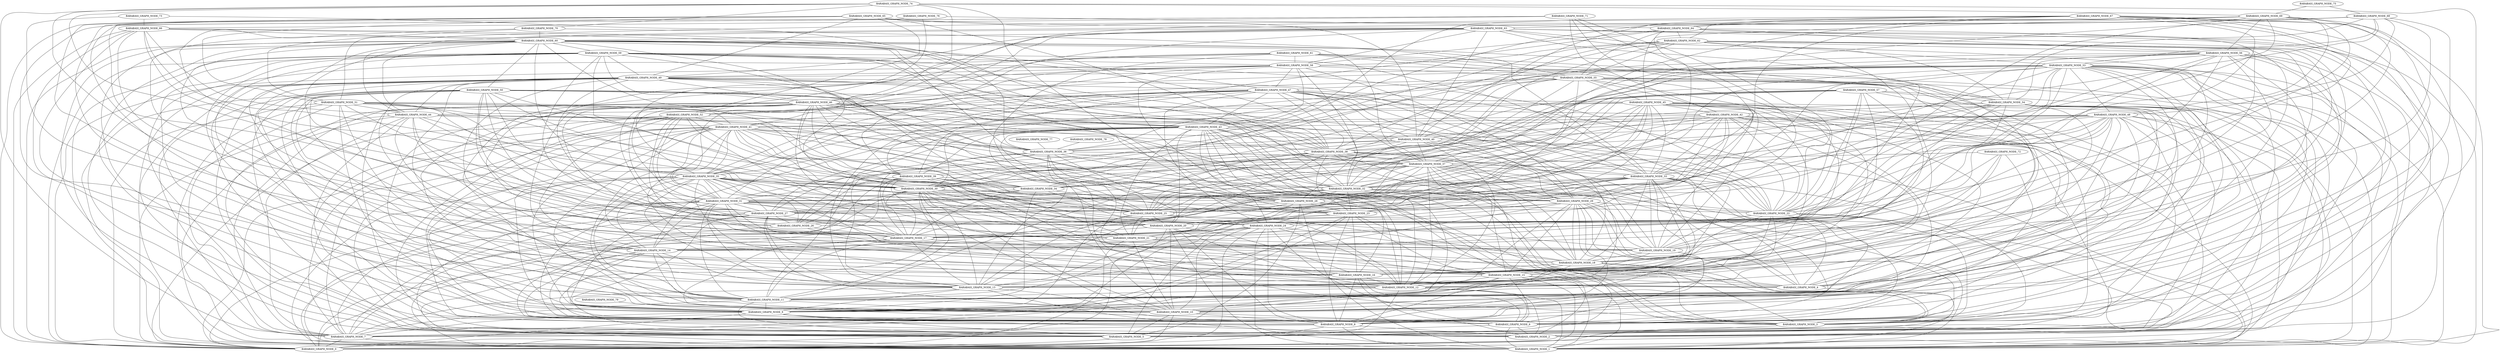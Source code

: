 graph BARABASI_GRAPH{
BARABASI_GRAPH_NODE_3 -- BARABASI_GRAPH_NODE_2;
BARABASI_GRAPH_NODE_4 -- BARABASI_GRAPH_NODE_2;
BARABASI_GRAPH_NODE_5 -- BARABASI_GRAPH_NODE_0;
BARABASI_GRAPH_NODE_6 -- BARABASI_GRAPH_NODE_5;
BARABASI_GRAPH_NODE_6 -- BARABASI_GRAPH_NODE_2;
BARABASI_GRAPH_NODE_6 -- BARABASI_GRAPH_NODE_1;
BARABASI_GRAPH_NODE_7 -- BARABASI_GRAPH_NODE_0;
BARABASI_GRAPH_NODE_7 -- BARABASI_GRAPH_NODE_1;
BARABASI_GRAPH_NODE_8 -- BARABASI_GRAPH_NODE_1;
BARABASI_GRAPH_NODE_8 -- BARABASI_GRAPH_NODE_7;
BARABASI_GRAPH_NODE_8 -- BARABASI_GRAPH_NODE_2;
BARABASI_GRAPH_NODE_8 -- BARABASI_GRAPH_NODE_0;
BARABASI_GRAPH_NODE_9 -- BARABASI_GRAPH_NODE_3;
BARABASI_GRAPH_NODE_9 -- BARABASI_GRAPH_NODE_0;
BARABASI_GRAPH_NODE_9 -- BARABASI_GRAPH_NODE_5;
BARABASI_GRAPH_NODE_9 -- BARABASI_GRAPH_NODE_2;
BARABASI_GRAPH_NODE_9 -- BARABASI_GRAPH_NODE_7;
BARABASI_GRAPH_NODE_10 -- BARABASI_GRAPH_NODE_6;
BARABASI_GRAPH_NODE_10 -- BARABASI_GRAPH_NODE_0;
BARABASI_GRAPH_NODE_10 -- BARABASI_GRAPH_NODE_8;
BARABASI_GRAPH_NODE_10 -- BARABASI_GRAPH_NODE_5;
BARABASI_GRAPH_NODE_11 -- BARABASI_GRAPH_NODE_9;
BARABASI_GRAPH_NODE_11 -- BARABASI_GRAPH_NODE_5;
BARABASI_GRAPH_NODE_11 -- BARABASI_GRAPH_NODE_7;
BARABASI_GRAPH_NODE_11 -- BARABASI_GRAPH_NODE_3;
BARABASI_GRAPH_NODE_11 -- BARABASI_GRAPH_NODE_10;
BARABASI_GRAPH_NODE_12 -- BARABASI_GRAPH_NODE_2;
BARABASI_GRAPH_NODE_12 -- BARABASI_GRAPH_NODE_1;
BARABASI_GRAPH_NODE_12 -- BARABASI_GRAPH_NODE_5;
BARABASI_GRAPH_NODE_12 -- BARABASI_GRAPH_NODE_11;
BARABASI_GRAPH_NODE_12 -- BARABASI_GRAPH_NODE_6;
BARABASI_GRAPH_NODE_13 -- BARABASI_GRAPH_NODE_2;
BARABASI_GRAPH_NODE_13 -- BARABASI_GRAPH_NODE_7;
BARABASI_GRAPH_NODE_13 -- BARABASI_GRAPH_NODE_8;
BARABASI_GRAPH_NODE_13 -- BARABASI_GRAPH_NODE_9;
BARABASI_GRAPH_NODE_13 -- BARABASI_GRAPH_NODE_11;
BARABASI_GRAPH_NODE_14 -- BARABASI_GRAPH_NODE_8;
BARABASI_GRAPH_NODE_14 -- BARABASI_GRAPH_NODE_1;
BARABASI_GRAPH_NODE_14 -- BARABASI_GRAPH_NODE_10;
BARABASI_GRAPH_NODE_14 -- BARABASI_GRAPH_NODE_13;
BARABASI_GRAPH_NODE_14 -- BARABASI_GRAPH_NODE_11;
BARABASI_GRAPH_NODE_14 -- BARABASI_GRAPH_NODE_0;
BARABASI_GRAPH_NODE_14 -- BARABASI_GRAPH_NODE_6;
BARABASI_GRAPH_NODE_15 -- BARABASI_GRAPH_NODE_1;
BARABASI_GRAPH_NODE_15 -- BARABASI_GRAPH_NODE_13;
BARABASI_GRAPH_NODE_15 -- BARABASI_GRAPH_NODE_8;
BARABASI_GRAPH_NODE_15 -- BARABASI_GRAPH_NODE_4;
BARABASI_GRAPH_NODE_15 -- BARABASI_GRAPH_NODE_9;
BARABASI_GRAPH_NODE_15 -- BARABASI_GRAPH_NODE_6;
BARABASI_GRAPH_NODE_15 -- BARABASI_GRAPH_NODE_0;
BARABASI_GRAPH_NODE_15 -- BARABASI_GRAPH_NODE_10;
BARABASI_GRAPH_NODE_16 -- BARABASI_GRAPH_NODE_12;
BARABASI_GRAPH_NODE_16 -- BARABASI_GRAPH_NODE_2;
BARABASI_GRAPH_NODE_16 -- BARABASI_GRAPH_NODE_6;
BARABASI_GRAPH_NODE_16 -- BARABASI_GRAPH_NODE_8;
BARABASI_GRAPH_NODE_17 -- BARABASI_GRAPH_NODE_3;
BARABASI_GRAPH_NODE_17 -- BARABASI_GRAPH_NODE_0;
BARABASI_GRAPH_NODE_17 -- BARABASI_GRAPH_NODE_14;
BARABASI_GRAPH_NODE_17 -- BARABASI_GRAPH_NODE_15;
BARABASI_GRAPH_NODE_17 -- BARABASI_GRAPH_NODE_11;
BARABASI_GRAPH_NODE_17 -- BARABASI_GRAPH_NODE_13;
BARABASI_GRAPH_NODE_18 -- BARABASI_GRAPH_NODE_3;
BARABASI_GRAPH_NODE_18 -- BARABASI_GRAPH_NODE_9;
BARABASI_GRAPH_NODE_18 -- BARABASI_GRAPH_NODE_15;
BARABASI_GRAPH_NODE_18 -- BARABASI_GRAPH_NODE_16;
BARABASI_GRAPH_NODE_18 -- BARABASI_GRAPH_NODE_1;
BARABASI_GRAPH_NODE_19 -- BARABASI_GRAPH_NODE_16;
BARABASI_GRAPH_NODE_19 -- BARABASI_GRAPH_NODE_18;
BARABASI_GRAPH_NODE_19 -- BARABASI_GRAPH_NODE_8;
BARABASI_GRAPH_NODE_20 -- BARABASI_GRAPH_NODE_10;
BARABASI_GRAPH_NODE_20 -- BARABASI_GRAPH_NODE_16;
BARABASI_GRAPH_NODE_20 -- BARABASI_GRAPH_NODE_8;
BARABASI_GRAPH_NODE_20 -- BARABASI_GRAPH_NODE_17;
BARABASI_GRAPH_NODE_20 -- BARABASI_GRAPH_NODE_1;
BARABASI_GRAPH_NODE_20 -- BARABASI_GRAPH_NODE_0;
BARABASI_GRAPH_NODE_20 -- BARABASI_GRAPH_NODE_12;
BARABASI_GRAPH_NODE_21 -- BARABASI_GRAPH_NODE_0;
BARABASI_GRAPH_NODE_21 -- BARABASI_GRAPH_NODE_15;
BARABASI_GRAPH_NODE_21 -- BARABASI_GRAPH_NODE_4;
BARABASI_GRAPH_NODE_21 -- BARABASI_GRAPH_NODE_10;
BARABASI_GRAPH_NODE_21 -- BARABASI_GRAPH_NODE_14;
BARABASI_GRAPH_NODE_21 -- BARABASI_GRAPH_NODE_19;
BARABASI_GRAPH_NODE_22 -- BARABASI_GRAPH_NODE_4;
BARABASI_GRAPH_NODE_22 -- BARABASI_GRAPH_NODE_18;
BARABASI_GRAPH_NODE_22 -- BARABASI_GRAPH_NODE_0;
BARABASI_GRAPH_NODE_22 -- BARABASI_GRAPH_NODE_11;
BARABASI_GRAPH_NODE_22 -- BARABASI_GRAPH_NODE_19;
BARABASI_GRAPH_NODE_22 -- BARABASI_GRAPH_NODE_13;
BARABASI_GRAPH_NODE_22 -- BARABASI_GRAPH_NODE_3;
BARABASI_GRAPH_NODE_23 -- BARABASI_GRAPH_NODE_7;
BARABASI_GRAPH_NODE_23 -- BARABASI_GRAPH_NODE_9;
BARABASI_GRAPH_NODE_23 -- BARABASI_GRAPH_NODE_16;
BARABASI_GRAPH_NODE_23 -- BARABASI_GRAPH_NODE_11;
BARABASI_GRAPH_NODE_23 -- BARABASI_GRAPH_NODE_3;
BARABASI_GRAPH_NODE_23 -- BARABASI_GRAPH_NODE_8;
BARABASI_GRAPH_NODE_23 -- BARABASI_GRAPH_NODE_17;
BARABASI_GRAPH_NODE_23 -- BARABASI_GRAPH_NODE_15;
BARABASI_GRAPH_NODE_24 -- BARABASI_GRAPH_NODE_12;
BARABASI_GRAPH_NODE_24 -- BARABASI_GRAPH_NODE_10;
BARABASI_GRAPH_NODE_24 -- BARABASI_GRAPH_NODE_8;
BARABASI_GRAPH_NODE_24 -- BARABASI_GRAPH_NODE_9;
BARABASI_GRAPH_NODE_24 -- BARABASI_GRAPH_NODE_17;
BARABASI_GRAPH_NODE_24 -- BARABASI_GRAPH_NODE_5;
BARABASI_GRAPH_NODE_24 -- BARABASI_GRAPH_NODE_21;
BARABASI_GRAPH_NODE_24 -- BARABASI_GRAPH_NODE_0;
BARABASI_GRAPH_NODE_24 -- BARABASI_GRAPH_NODE_6;
BARABASI_GRAPH_NODE_24 -- BARABASI_GRAPH_NODE_1;
BARABASI_GRAPH_NODE_24 -- BARABASI_GRAPH_NODE_18;
BARABASI_GRAPH_NODE_25 -- BARABASI_GRAPH_NODE_13;
BARABASI_GRAPH_NODE_25 -- BARABASI_GRAPH_NODE_20;
BARABASI_GRAPH_NODE_25 -- BARABASI_GRAPH_NODE_21;
BARABASI_GRAPH_NODE_25 -- BARABASI_GRAPH_NODE_9;
BARABASI_GRAPH_NODE_25 -- BARABASI_GRAPH_NODE_24;
BARABASI_GRAPH_NODE_25 -- BARABASI_GRAPH_NODE_12;
BARABASI_GRAPH_NODE_26 -- BARABASI_GRAPH_NODE_4;
BARABASI_GRAPH_NODE_26 -- BARABASI_GRAPH_NODE_17;
BARABASI_GRAPH_NODE_26 -- BARABASI_GRAPH_NODE_7;
BARABASI_GRAPH_NODE_27 -- BARABASI_GRAPH_NODE_19;
BARABASI_GRAPH_NODE_27 -- BARABASI_GRAPH_NODE_7;
BARABASI_GRAPH_NODE_27 -- BARABASI_GRAPH_NODE_10;
BARABASI_GRAPH_NODE_27 -- BARABASI_GRAPH_NODE_13;
BARABASI_GRAPH_NODE_27 -- BARABASI_GRAPH_NODE_6;
BARABASI_GRAPH_NODE_27 -- BARABASI_GRAPH_NODE_1;
BARABASI_GRAPH_NODE_27 -- BARABASI_GRAPH_NODE_26;
BARABASI_GRAPH_NODE_27 -- BARABASI_GRAPH_NODE_9;
BARABASI_GRAPH_NODE_27 -- BARABASI_GRAPH_NODE_17;
BARABASI_GRAPH_NODE_28 -- BARABASI_GRAPH_NODE_20;
BARABASI_GRAPH_NODE_28 -- BARABASI_GRAPH_NODE_12;
BARABASI_GRAPH_NODE_28 -- BARABASI_GRAPH_NODE_1;
BARABASI_GRAPH_NODE_28 -- BARABASI_GRAPH_NODE_21;
BARABASI_GRAPH_NODE_28 -- BARABASI_GRAPH_NODE_5;
BARABASI_GRAPH_NODE_28 -- BARABASI_GRAPH_NODE_23;
BARABASI_GRAPH_NODE_28 -- BARABASI_GRAPH_NODE_25;
BARABASI_GRAPH_NODE_28 -- BARABASI_GRAPH_NODE_27;
BARABASI_GRAPH_NODE_28 -- BARABASI_GRAPH_NODE_22;
BARABASI_GRAPH_NODE_28 -- BARABASI_GRAPH_NODE_3;
BARABASI_GRAPH_NODE_29 -- BARABASI_GRAPH_NODE_9;
BARABASI_GRAPH_NODE_29 -- BARABASI_GRAPH_NODE_23;
BARABASI_GRAPH_NODE_29 -- BARABASI_GRAPH_NODE_18;
BARABASI_GRAPH_NODE_29 -- BARABASI_GRAPH_NODE_15;
BARABASI_GRAPH_NODE_29 -- BARABASI_GRAPH_NODE_6;
BARABASI_GRAPH_NODE_29 -- BARABASI_GRAPH_NODE_22;
BARABASI_GRAPH_NODE_29 -- BARABASI_GRAPH_NODE_3;
BARABASI_GRAPH_NODE_29 -- BARABASI_GRAPH_NODE_17;
BARABASI_GRAPH_NODE_29 -- BARABASI_GRAPH_NODE_13;
BARABASI_GRAPH_NODE_29 -- BARABASI_GRAPH_NODE_1;
BARABASI_GRAPH_NODE_29 -- BARABASI_GRAPH_NODE_8;
BARABASI_GRAPH_NODE_29 -- BARABASI_GRAPH_NODE_19;
BARABASI_GRAPH_NODE_29 -- BARABASI_GRAPH_NODE_4;
BARABASI_GRAPH_NODE_30 -- BARABASI_GRAPH_NODE_26;
BARABASI_GRAPH_NODE_30 -- BARABASI_GRAPH_NODE_0;
BARABASI_GRAPH_NODE_30 -- BARABASI_GRAPH_NODE_25;
BARABASI_GRAPH_NODE_30 -- BARABASI_GRAPH_NODE_5;
BARABASI_GRAPH_NODE_30 -- BARABASI_GRAPH_NODE_15;
BARABASI_GRAPH_NODE_30 -- BARABASI_GRAPH_NODE_21;
BARABASI_GRAPH_NODE_30 -- BARABASI_GRAPH_NODE_28;
BARABASI_GRAPH_NODE_30 -- BARABASI_GRAPH_NODE_11;
BARABASI_GRAPH_NODE_30 -- BARABASI_GRAPH_NODE_13;
BARABASI_GRAPH_NODE_30 -- BARABASI_GRAPH_NODE_20;
BARABASI_GRAPH_NODE_30 -- BARABASI_GRAPH_NODE_19;
BARABASI_GRAPH_NODE_30 -- BARABASI_GRAPH_NODE_10;
BARABASI_GRAPH_NODE_30 -- BARABASI_GRAPH_NODE_17;
BARABASI_GRAPH_NODE_31 -- BARABASI_GRAPH_NODE_13;
BARABASI_GRAPH_NODE_31 -- BARABASI_GRAPH_NODE_24;
BARABASI_GRAPH_NODE_31 -- BARABASI_GRAPH_NODE_6;
BARABASI_GRAPH_NODE_31 -- BARABASI_GRAPH_NODE_20;
BARABASI_GRAPH_NODE_31 -- BARABASI_GRAPH_NODE_4;
BARABASI_GRAPH_NODE_31 -- BARABASI_GRAPH_NODE_19;
BARABASI_GRAPH_NODE_31 -- BARABASI_GRAPH_NODE_11;
BARABASI_GRAPH_NODE_31 -- BARABASI_GRAPH_NODE_9;
BARABASI_GRAPH_NODE_31 -- BARABASI_GRAPH_NODE_27;
BARABASI_GRAPH_NODE_31 -- BARABASI_GRAPH_NODE_5;
BARABASI_GRAPH_NODE_31 -- BARABASI_GRAPH_NODE_17;
BARABASI_GRAPH_NODE_31 -- BARABASI_GRAPH_NODE_14;
BARABASI_GRAPH_NODE_31 -- BARABASI_GRAPH_NODE_25;
BARABASI_GRAPH_NODE_31 -- BARABASI_GRAPH_NODE_7;
BARABASI_GRAPH_NODE_31 -- BARABASI_GRAPH_NODE_0;
BARABASI_GRAPH_NODE_31 -- BARABASI_GRAPH_NODE_23;
BARABASI_GRAPH_NODE_31 -- BARABASI_GRAPH_NODE_18;
BARABASI_GRAPH_NODE_32 -- BARABASI_GRAPH_NODE_3;
BARABASI_GRAPH_NODE_32 -- BARABASI_GRAPH_NODE_23;
BARABASI_GRAPH_NODE_32 -- BARABASI_GRAPH_NODE_18;
BARABASI_GRAPH_NODE_32 -- BARABASI_GRAPH_NODE_14;
BARABASI_GRAPH_NODE_32 -- BARABASI_GRAPH_NODE_28;
BARABASI_GRAPH_NODE_32 -- BARABASI_GRAPH_NODE_25;
BARABASI_GRAPH_NODE_32 -- BARABASI_GRAPH_NODE_7;
BARABASI_GRAPH_NODE_32 -- BARABASI_GRAPH_NODE_19;
BARABASI_GRAPH_NODE_32 -- BARABASI_GRAPH_NODE_27;
BARABASI_GRAPH_NODE_32 -- BARABASI_GRAPH_NODE_17;
BARABASI_GRAPH_NODE_33 -- BARABASI_GRAPH_NODE_31;
BARABASI_GRAPH_NODE_33 -- BARABASI_GRAPH_NODE_4;
BARABASI_GRAPH_NODE_33 -- BARABASI_GRAPH_NODE_10;
BARABASI_GRAPH_NODE_33 -- BARABASI_GRAPH_NODE_19;
BARABASI_GRAPH_NODE_33 -- BARABASI_GRAPH_NODE_9;
BARABASI_GRAPH_NODE_33 -- BARABASI_GRAPH_NODE_28;
BARABASI_GRAPH_NODE_33 -- BARABASI_GRAPH_NODE_25;
BARABASI_GRAPH_NODE_33 -- BARABASI_GRAPH_NODE_18;
BARABASI_GRAPH_NODE_33 -- BARABASI_GRAPH_NODE_23;
BARABASI_GRAPH_NODE_33 -- BARABASI_GRAPH_NODE_12;
BARABASI_GRAPH_NODE_33 -- BARABASI_GRAPH_NODE_32;
BARABASI_GRAPH_NODE_33 -- BARABASI_GRAPH_NODE_21;
BARABASI_GRAPH_NODE_33 -- BARABASI_GRAPH_NODE_3;
BARABASI_GRAPH_NODE_33 -- BARABASI_GRAPH_NODE_6;
BARABASI_GRAPH_NODE_33 -- BARABASI_GRAPH_NODE_15;
BARABASI_GRAPH_NODE_34 -- BARABASI_GRAPH_NODE_27;
BARABASI_GRAPH_NODE_34 -- BARABASI_GRAPH_NODE_18;
BARABASI_GRAPH_NODE_34 -- BARABASI_GRAPH_NODE_31;
BARABASI_GRAPH_NODE_34 -- BARABASI_GRAPH_NODE_17;
BARABASI_GRAPH_NODE_34 -- BARABASI_GRAPH_NODE_24;
BARABASI_GRAPH_NODE_34 -- BARABASI_GRAPH_NODE_9;
BARABASI_GRAPH_NODE_35 -- BARABASI_GRAPH_NODE_31;
BARABASI_GRAPH_NODE_35 -- BARABASI_GRAPH_NODE_16;
BARABASI_GRAPH_NODE_35 -- BARABASI_GRAPH_NODE_12;
BARABASI_GRAPH_NODE_35 -- BARABASI_GRAPH_NODE_21;
BARABASI_GRAPH_NODE_35 -- BARABASI_GRAPH_NODE_14;
BARABASI_GRAPH_NODE_35 -- BARABASI_GRAPH_NODE_25;
BARABASI_GRAPH_NODE_35 -- BARABASI_GRAPH_NODE_30;
BARABASI_GRAPH_NODE_35 -- BARABASI_GRAPH_NODE_28;
BARABASI_GRAPH_NODE_35 -- BARABASI_GRAPH_NODE_13;
BARABASI_GRAPH_NODE_35 -- BARABASI_GRAPH_NODE_20;
BARABASI_GRAPH_NODE_35 -- BARABASI_GRAPH_NODE_26;
BARABASI_GRAPH_NODE_35 -- BARABASI_GRAPH_NODE_9;
BARABASI_GRAPH_NODE_35 -- BARABASI_GRAPH_NODE_11;
BARABASI_GRAPH_NODE_35 -- BARABASI_GRAPH_NODE_3;
BARABASI_GRAPH_NODE_35 -- BARABASI_GRAPH_NODE_27;
BARABASI_GRAPH_NODE_35 -- BARABASI_GRAPH_NODE_17;
BARABASI_GRAPH_NODE_35 -- BARABASI_GRAPH_NODE_10;
BARABASI_GRAPH_NODE_35 -- BARABASI_GRAPH_NODE_1;
BARABASI_GRAPH_NODE_35 -- BARABASI_GRAPH_NODE_34;
BARABASI_GRAPH_NODE_36 -- BARABASI_GRAPH_NODE_20;
BARABASI_GRAPH_NODE_36 -- BARABASI_GRAPH_NODE_3;
BARABASI_GRAPH_NODE_36 -- BARABASI_GRAPH_NODE_25;
BARABASI_GRAPH_NODE_36 -- BARABASI_GRAPH_NODE_4;
BARABASI_GRAPH_NODE_36 -- BARABASI_GRAPH_NODE_13;
BARABASI_GRAPH_NODE_36 -- BARABASI_GRAPH_NODE_27;
BARABASI_GRAPH_NODE_36 -- BARABASI_GRAPH_NODE_33;
BARABASI_GRAPH_NODE_36 -- BARABASI_GRAPH_NODE_17;
BARABASI_GRAPH_NODE_36 -- BARABASI_GRAPH_NODE_15;
BARABASI_GRAPH_NODE_36 -- BARABASI_GRAPH_NODE_22;
BARABASI_GRAPH_NODE_37 -- BARABASI_GRAPH_NODE_3;
BARABASI_GRAPH_NODE_37 -- BARABASI_GRAPH_NODE_26;
BARABASI_GRAPH_NODE_37 -- BARABASI_GRAPH_NODE_22;
BARABASI_GRAPH_NODE_37 -- BARABASI_GRAPH_NODE_12;
BARABASI_GRAPH_NODE_37 -- BARABASI_GRAPH_NODE_31;
BARABASI_GRAPH_NODE_37 -- BARABASI_GRAPH_NODE_34;
BARABASI_GRAPH_NODE_37 -- BARABASI_GRAPH_NODE_33;
BARABASI_GRAPH_NODE_37 -- BARABASI_GRAPH_NODE_25;
BARABASI_GRAPH_NODE_37 -- BARABASI_GRAPH_NODE_27;
BARABASI_GRAPH_NODE_37 -- BARABASI_GRAPH_NODE_32;
BARABASI_GRAPH_NODE_37 -- BARABASI_GRAPH_NODE_13;
BARABASI_GRAPH_NODE_37 -- BARABASI_GRAPH_NODE_29;
BARABASI_GRAPH_NODE_37 -- BARABASI_GRAPH_NODE_15;
BARABASI_GRAPH_NODE_37 -- BARABASI_GRAPH_NODE_1;
BARABASI_GRAPH_NODE_37 -- BARABASI_GRAPH_NODE_6;
BARABASI_GRAPH_NODE_37 -- BARABASI_GRAPH_NODE_5;
BARABASI_GRAPH_NODE_37 -- BARABASI_GRAPH_NODE_18;
BARABASI_GRAPH_NODE_38 -- BARABASI_GRAPH_NODE_11;
BARABASI_GRAPH_NODE_38 -- BARABASI_GRAPH_NODE_22;
BARABASI_GRAPH_NODE_38 -- BARABASI_GRAPH_NODE_29;
BARABASI_GRAPH_NODE_38 -- BARABASI_GRAPH_NODE_13;
BARABASI_GRAPH_NODE_38 -- BARABASI_GRAPH_NODE_25;
BARABASI_GRAPH_NODE_38 -- BARABASI_GRAPH_NODE_4;
BARABASI_GRAPH_NODE_38 -- BARABASI_GRAPH_NODE_30;
BARABASI_GRAPH_NODE_38 -- BARABASI_GRAPH_NODE_37;
BARABASI_GRAPH_NODE_38 -- BARABASI_GRAPH_NODE_34;
BARABASI_GRAPH_NODE_38 -- BARABASI_GRAPH_NODE_18;
BARABASI_GRAPH_NODE_38 -- BARABASI_GRAPH_NODE_12;
BARABASI_GRAPH_NODE_38 -- BARABASI_GRAPH_NODE_3;
BARABASI_GRAPH_NODE_39 -- BARABASI_GRAPH_NODE_4;
BARABASI_GRAPH_NODE_39 -- BARABASI_GRAPH_NODE_34;
BARABASI_GRAPH_NODE_39 -- BARABASI_GRAPH_NODE_17;
BARABASI_GRAPH_NODE_39 -- BARABASI_GRAPH_NODE_31;
BARABASI_GRAPH_NODE_39 -- BARABASI_GRAPH_NODE_21;
BARABASI_GRAPH_NODE_39 -- BARABASI_GRAPH_NODE_1;
BARABASI_GRAPH_NODE_39 -- BARABASI_GRAPH_NODE_16;
BARABASI_GRAPH_NODE_39 -- BARABASI_GRAPH_NODE_10;
BARABASI_GRAPH_NODE_39 -- BARABASI_GRAPH_NODE_26;
BARABASI_GRAPH_NODE_39 -- BARABASI_GRAPH_NODE_29;
BARABASI_GRAPH_NODE_39 -- BARABASI_GRAPH_NODE_32;
BARABASI_GRAPH_NODE_39 -- BARABASI_GRAPH_NODE_8;
BARABASI_GRAPH_NODE_40 -- BARABASI_GRAPH_NODE_1;
BARABASI_GRAPH_NODE_40 -- BARABASI_GRAPH_NODE_26;
BARABASI_GRAPH_NODE_40 -- BARABASI_GRAPH_NODE_29;
BARABASI_GRAPH_NODE_40 -- BARABASI_GRAPH_NODE_32;
BARABASI_GRAPH_NODE_40 -- BARABASI_GRAPH_NODE_38;
BARABASI_GRAPH_NODE_40 -- BARABASI_GRAPH_NODE_19;
BARABASI_GRAPH_NODE_40 -- BARABASI_GRAPH_NODE_30;
BARABASI_GRAPH_NODE_40 -- BARABASI_GRAPH_NODE_10;
BARABASI_GRAPH_NODE_40 -- BARABASI_GRAPH_NODE_36;
BARABASI_GRAPH_NODE_40 -- BARABASI_GRAPH_NODE_37;
BARABASI_GRAPH_NODE_40 -- BARABASI_GRAPH_NODE_12;
BARABASI_GRAPH_NODE_41 -- BARABASI_GRAPH_NODE_35;
BARABASI_GRAPH_NODE_41 -- BARABASI_GRAPH_NODE_39;
BARABASI_GRAPH_NODE_41 -- BARABASI_GRAPH_NODE_16;
BARABASI_GRAPH_NODE_41 -- BARABASI_GRAPH_NODE_0;
BARABASI_GRAPH_NODE_41 -- BARABASI_GRAPH_NODE_10;
BARABASI_GRAPH_NODE_41 -- BARABASI_GRAPH_NODE_15;
BARABASI_GRAPH_NODE_41 -- BARABASI_GRAPH_NODE_31;
BARABASI_GRAPH_NODE_41 -- BARABASI_GRAPH_NODE_2;
BARABASI_GRAPH_NODE_41 -- BARABASI_GRAPH_NODE_40;
BARABASI_GRAPH_NODE_41 -- BARABASI_GRAPH_NODE_5;
BARABASI_GRAPH_NODE_41 -- BARABASI_GRAPH_NODE_6;
BARABASI_GRAPH_NODE_41 -- BARABASI_GRAPH_NODE_25;
BARABASI_GRAPH_NODE_41 -- BARABASI_GRAPH_NODE_29;
BARABASI_GRAPH_NODE_41 -- BARABASI_GRAPH_NODE_7;
BARABASI_GRAPH_NODE_41 -- BARABASI_GRAPH_NODE_20;
BARABASI_GRAPH_NODE_41 -- BARABASI_GRAPH_NODE_28;
BARABASI_GRAPH_NODE_41 -- BARABASI_GRAPH_NODE_9;
BARABASI_GRAPH_NODE_41 -- BARABASI_GRAPH_NODE_32;
BARABASI_GRAPH_NODE_41 -- BARABASI_GRAPH_NODE_36;
BARABASI_GRAPH_NODE_41 -- BARABASI_GRAPH_NODE_24;
BARABASI_GRAPH_NODE_42 -- BARABASI_GRAPH_NODE_41;
BARABASI_GRAPH_NODE_42 -- BARABASI_GRAPH_NODE_37;
BARABASI_GRAPH_NODE_42 -- BARABASI_GRAPH_NODE_12;
BARABASI_GRAPH_NODE_42 -- BARABASI_GRAPH_NODE_28;
BARABASI_GRAPH_NODE_42 -- BARABASI_GRAPH_NODE_34;
BARABASI_GRAPH_NODE_42 -- BARABASI_GRAPH_NODE_1;
BARABASI_GRAPH_NODE_42 -- BARABASI_GRAPH_NODE_33;
BARABASI_GRAPH_NODE_42 -- BARABASI_GRAPH_NODE_29;
BARABASI_GRAPH_NODE_42 -- BARABASI_GRAPH_NODE_5;
BARABASI_GRAPH_NODE_42 -- BARABASI_GRAPH_NODE_3;
BARABASI_GRAPH_NODE_42 -- BARABASI_GRAPH_NODE_22;
BARABASI_GRAPH_NODE_42 -- BARABASI_GRAPH_NODE_23;
BARABASI_GRAPH_NODE_42 -- BARABASI_GRAPH_NODE_10;
BARABASI_GRAPH_NODE_42 -- BARABASI_GRAPH_NODE_38;
BARABASI_GRAPH_NODE_42 -- BARABASI_GRAPH_NODE_17;
BARABASI_GRAPH_NODE_43 -- BARABASI_GRAPH_NODE_32;
BARABASI_GRAPH_NODE_43 -- BARABASI_GRAPH_NODE_16;
BARABASI_GRAPH_NODE_43 -- BARABASI_GRAPH_NODE_38;
BARABASI_GRAPH_NODE_43 -- BARABASI_GRAPH_NODE_37;
BARABASI_GRAPH_NODE_43 -- BARABASI_GRAPH_NODE_14;
BARABASI_GRAPH_NODE_43 -- BARABASI_GRAPH_NODE_11;
BARABASI_GRAPH_NODE_43 -- BARABASI_GRAPH_NODE_10;
BARABASI_GRAPH_NODE_43 -- BARABASI_GRAPH_NODE_40;
BARABASI_GRAPH_NODE_43 -- BARABASI_GRAPH_NODE_21;
BARABASI_GRAPH_NODE_43 -- BARABASI_GRAPH_NODE_27;
BARABASI_GRAPH_NODE_43 -- BARABASI_GRAPH_NODE_20;
BARABASI_GRAPH_NODE_43 -- BARABASI_GRAPH_NODE_1;
BARABASI_GRAPH_NODE_43 -- BARABASI_GRAPH_NODE_22;
BARABASI_GRAPH_NODE_43 -- BARABASI_GRAPH_NODE_35;
BARABASI_GRAPH_NODE_43 -- BARABASI_GRAPH_NODE_39;
BARABASI_GRAPH_NODE_43 -- BARABASI_GRAPH_NODE_2;
BARABASI_GRAPH_NODE_43 -- BARABASI_GRAPH_NODE_13;
BARABASI_GRAPH_NODE_43 -- BARABASI_GRAPH_NODE_12;
BARABASI_GRAPH_NODE_43 -- BARABASI_GRAPH_NODE_24;
BARABASI_GRAPH_NODE_43 -- BARABASI_GRAPH_NODE_3;
BARABASI_GRAPH_NODE_44 -- BARABASI_GRAPH_NODE_17;
BARABASI_GRAPH_NODE_44 -- BARABASI_GRAPH_NODE_41;
BARABASI_GRAPH_NODE_44 -- BARABASI_GRAPH_NODE_36;
BARABASI_GRAPH_NODE_44 -- BARABASI_GRAPH_NODE_7;
BARABASI_GRAPH_NODE_44 -- BARABASI_GRAPH_NODE_40;
BARABASI_GRAPH_NODE_44 -- BARABASI_GRAPH_NODE_1;
BARABASI_GRAPH_NODE_44 -- BARABASI_GRAPH_NODE_35;
BARABASI_GRAPH_NODE_44 -- BARABASI_GRAPH_NODE_27;
BARABASI_GRAPH_NODE_44 -- BARABASI_GRAPH_NODE_6;
BARABASI_GRAPH_NODE_44 -- BARABASI_GRAPH_NODE_37;
BARABASI_GRAPH_NODE_44 -- BARABASI_GRAPH_NODE_26;
BARABASI_GRAPH_NODE_44 -- BARABASI_GRAPH_NODE_0;
BARABASI_GRAPH_NODE_44 -- BARABASI_GRAPH_NODE_14;
BARABASI_GRAPH_NODE_45 -- BARABASI_GRAPH_NODE_10;
BARABASI_GRAPH_NODE_45 -- BARABASI_GRAPH_NODE_0;
BARABASI_GRAPH_NODE_45 -- BARABASI_GRAPH_NODE_44;
BARABASI_GRAPH_NODE_45 -- BARABASI_GRAPH_NODE_7;
BARABASI_GRAPH_NODE_45 -- BARABASI_GRAPH_NODE_1;
BARABASI_GRAPH_NODE_45 -- BARABASI_GRAPH_NODE_28;
BARABASI_GRAPH_NODE_45 -- BARABASI_GRAPH_NODE_4;
BARABASI_GRAPH_NODE_45 -- BARABASI_GRAPH_NODE_26;
BARABASI_GRAPH_NODE_45 -- BARABASI_GRAPH_NODE_13;
BARABASI_GRAPH_NODE_45 -- BARABASI_GRAPH_NODE_19;
BARABASI_GRAPH_NODE_45 -- BARABASI_GRAPH_NODE_42;
BARABASI_GRAPH_NODE_45 -- BARABASI_GRAPH_NODE_35;
BARABASI_GRAPH_NODE_45 -- BARABASI_GRAPH_NODE_24;
BARABASI_GRAPH_NODE_45 -- BARABASI_GRAPH_NODE_17;
BARABASI_GRAPH_NODE_45 -- BARABASI_GRAPH_NODE_15;
BARABASI_GRAPH_NODE_45 -- BARABASI_GRAPH_NODE_25;
BARABASI_GRAPH_NODE_45 -- BARABASI_GRAPH_NODE_32;
BARABASI_GRAPH_NODE_45 -- BARABASI_GRAPH_NODE_33;
BARABASI_GRAPH_NODE_45 -- BARABASI_GRAPH_NODE_6;
BARABASI_GRAPH_NODE_46 -- BARABASI_GRAPH_NODE_7;
BARABASI_GRAPH_NODE_46 -- BARABASI_GRAPH_NODE_36;
BARABASI_GRAPH_NODE_46 -- BARABASI_GRAPH_NODE_17;
BARABASI_GRAPH_NODE_46 -- BARABASI_GRAPH_NODE_21;
BARABASI_GRAPH_NODE_46 -- BARABASI_GRAPH_NODE_38;
BARABASI_GRAPH_NODE_46 -- BARABASI_GRAPH_NODE_11;
BARABASI_GRAPH_NODE_46 -- BARABASI_GRAPH_NODE_25;
BARABASI_GRAPH_NODE_46 -- BARABASI_GRAPH_NODE_18;
BARABASI_GRAPH_NODE_46 -- BARABASI_GRAPH_NODE_5;
BARABASI_GRAPH_NODE_46 -- BARABASI_GRAPH_NODE_34;
BARABASI_GRAPH_NODE_46 -- BARABASI_GRAPH_NODE_31;
BARABASI_GRAPH_NODE_46 -- BARABASI_GRAPH_NODE_6;
BARABASI_GRAPH_NODE_46 -- BARABASI_GRAPH_NODE_27;
BARABASI_GRAPH_NODE_46 -- BARABASI_GRAPH_NODE_10;
BARABASI_GRAPH_NODE_46 -- BARABASI_GRAPH_NODE_42;
BARABASI_GRAPH_NODE_46 -- BARABASI_GRAPH_NODE_37;
BARABASI_GRAPH_NODE_46 -- BARABASI_GRAPH_NODE_29;
BARABASI_GRAPH_NODE_46 -- BARABASI_GRAPH_NODE_24;
BARABASI_GRAPH_NODE_46 -- BARABASI_GRAPH_NODE_23;
BARABASI_GRAPH_NODE_46 -- BARABASI_GRAPH_NODE_39;
BARABASI_GRAPH_NODE_46 -- BARABASI_GRAPH_NODE_32;
BARABASI_GRAPH_NODE_47 -- BARABASI_GRAPH_NODE_31;
BARABASI_GRAPH_NODE_47 -- BARABASI_GRAPH_NODE_43;
BARABASI_GRAPH_NODE_47 -- BARABASI_GRAPH_NODE_24;
BARABASI_GRAPH_NODE_47 -- BARABASI_GRAPH_NODE_38;
BARABASI_GRAPH_NODE_47 -- BARABASI_GRAPH_NODE_18;
BARABASI_GRAPH_NODE_47 -- BARABASI_GRAPH_NODE_46;
BARABASI_GRAPH_NODE_47 -- BARABASI_GRAPH_NODE_35;
BARABASI_GRAPH_NODE_47 -- BARABASI_GRAPH_NODE_37;
BARABASI_GRAPH_NODE_47 -- BARABASI_GRAPH_NODE_32;
BARABASI_GRAPH_NODE_47 -- BARABASI_GRAPH_NODE_39;
BARABASI_GRAPH_NODE_47 -- BARABASI_GRAPH_NODE_40;
BARABASI_GRAPH_NODE_47 -- BARABASI_GRAPH_NODE_41;
BARABASI_GRAPH_NODE_47 -- BARABASI_GRAPH_NODE_29;
BARABASI_GRAPH_NODE_47 -- BARABASI_GRAPH_NODE_33;
BARABASI_GRAPH_NODE_47 -- BARABASI_GRAPH_NODE_13;
BARABASI_GRAPH_NODE_47 -- BARABASI_GRAPH_NODE_22;
BARABASI_GRAPH_NODE_47 -- BARABASI_GRAPH_NODE_15;
BARABASI_GRAPH_NODE_48 -- BARABASI_GRAPH_NODE_13;
BARABASI_GRAPH_NODE_48 -- BARABASI_GRAPH_NODE_22;
BARABASI_GRAPH_NODE_48 -- BARABASI_GRAPH_NODE_17;
BARABASI_GRAPH_NODE_48 -- BARABASI_GRAPH_NODE_5;
BARABASI_GRAPH_NODE_48 -- BARABASI_GRAPH_NODE_36;
BARABASI_GRAPH_NODE_48 -- BARABASI_GRAPH_NODE_40;
BARABASI_GRAPH_NODE_48 -- BARABASI_GRAPH_NODE_12;
BARABASI_GRAPH_NODE_48 -- BARABASI_GRAPH_NODE_33;
BARABASI_GRAPH_NODE_48 -- BARABASI_GRAPH_NODE_43;
BARABASI_GRAPH_NODE_48 -- BARABASI_GRAPH_NODE_7;
BARABASI_GRAPH_NODE_48 -- BARABASI_GRAPH_NODE_6;
BARABASI_GRAPH_NODE_48 -- BARABASI_GRAPH_NODE_4;
BARABASI_GRAPH_NODE_48 -- BARABASI_GRAPH_NODE_41;
BARABASI_GRAPH_NODE_48 -- BARABASI_GRAPH_NODE_27;
BARABASI_GRAPH_NODE_48 -- BARABASI_GRAPH_NODE_32;
BARABASI_GRAPH_NODE_48 -- BARABASI_GRAPH_NODE_24;
BARABASI_GRAPH_NODE_48 -- BARABASI_GRAPH_NODE_0;
BARABASI_GRAPH_NODE_48 -- BARABASI_GRAPH_NODE_39;
BARABASI_GRAPH_NODE_49 -- BARABASI_GRAPH_NODE_12;
BARABASI_GRAPH_NODE_49 -- BARABASI_GRAPH_NODE_14;
BARABASI_GRAPH_NODE_49 -- BARABASI_GRAPH_NODE_33;
BARABASI_GRAPH_NODE_49 -- BARABASI_GRAPH_NODE_23;
BARABASI_GRAPH_NODE_49 -- BARABASI_GRAPH_NODE_16;
BARABASI_GRAPH_NODE_49 -- BARABASI_GRAPH_NODE_2;
BARABASI_GRAPH_NODE_49 -- BARABASI_GRAPH_NODE_27;
BARABASI_GRAPH_NODE_49 -- BARABASI_GRAPH_NODE_46;
BARABASI_GRAPH_NODE_49 -- BARABASI_GRAPH_NODE_1;
BARABASI_GRAPH_NODE_49 -- BARABASI_GRAPH_NODE_47;
BARABASI_GRAPH_NODE_49 -- BARABASI_GRAPH_NODE_44;
BARABASI_GRAPH_NODE_49 -- BARABASI_GRAPH_NODE_9;
BARABASI_GRAPH_NODE_49 -- BARABASI_GRAPH_NODE_22;
BARABASI_GRAPH_NODE_49 -- BARABASI_GRAPH_NODE_6;
BARABASI_GRAPH_NODE_49 -- BARABASI_GRAPH_NODE_11;
BARABASI_GRAPH_NODE_49 -- BARABASI_GRAPH_NODE_30;
BARABASI_GRAPH_NODE_49 -- BARABASI_GRAPH_NODE_38;
BARABASI_GRAPH_NODE_49 -- BARABASI_GRAPH_NODE_5;
BARABASI_GRAPH_NODE_50 -- BARABASI_GRAPH_NODE_28;
BARABASI_GRAPH_NODE_50 -- BARABASI_GRAPH_NODE_6;
BARABASI_GRAPH_NODE_50 -- BARABASI_GRAPH_NODE_20;
BARABASI_GRAPH_NODE_50 -- BARABASI_GRAPH_NODE_1;
BARABASI_GRAPH_NODE_50 -- BARABASI_GRAPH_NODE_45;
BARABASI_GRAPH_NODE_50 -- BARABASI_GRAPH_NODE_30;
BARABASI_GRAPH_NODE_50 -- BARABASI_GRAPH_NODE_25;
BARABASI_GRAPH_NODE_50 -- BARABASI_GRAPH_NODE_31;
BARABASI_GRAPH_NODE_50 -- BARABASI_GRAPH_NODE_43;
BARABASI_GRAPH_NODE_50 -- BARABASI_GRAPH_NODE_12;
BARABASI_GRAPH_NODE_50 -- BARABASI_GRAPH_NODE_21;
BARABASI_GRAPH_NODE_50 -- BARABASI_GRAPH_NODE_9;
BARABASI_GRAPH_NODE_50 -- BARABASI_GRAPH_NODE_29;
BARABASI_GRAPH_NODE_50 -- BARABASI_GRAPH_NODE_26;
BARABASI_GRAPH_NODE_50 -- BARABASI_GRAPH_NODE_16;
BARABASI_GRAPH_NODE_50 -- BARABASI_GRAPH_NODE_15;
BARABASI_GRAPH_NODE_50 -- BARABASI_GRAPH_NODE_7;
BARABASI_GRAPH_NODE_51 -- BARABASI_GRAPH_NODE_3;
BARABASI_GRAPH_NODE_51 -- BARABASI_GRAPH_NODE_31;
BARABASI_GRAPH_NODE_51 -- BARABASI_GRAPH_NODE_34;
BARABASI_GRAPH_NODE_51 -- BARABASI_GRAPH_NODE_23;
BARABASI_GRAPH_NODE_51 -- BARABASI_GRAPH_NODE_24;
BARABASI_GRAPH_NODE_51 -- BARABASI_GRAPH_NODE_15;
BARABASI_GRAPH_NODE_51 -- BARABASI_GRAPH_NODE_41;
BARABASI_GRAPH_NODE_51 -- BARABASI_GRAPH_NODE_44;
BARABASI_GRAPH_NODE_51 -- BARABASI_GRAPH_NODE_1;
BARABASI_GRAPH_NODE_51 -- BARABASI_GRAPH_NODE_36;
BARABASI_GRAPH_NODE_51 -- BARABASI_GRAPH_NODE_43;
BARABASI_GRAPH_NODE_51 -- BARABASI_GRAPH_NODE_0;
BARABASI_GRAPH_NODE_51 -- BARABASI_GRAPH_NODE_30;
BARABASI_GRAPH_NODE_51 -- BARABASI_GRAPH_NODE_7;
BARABASI_GRAPH_NODE_52 -- BARABASI_GRAPH_NODE_12;
BARABASI_GRAPH_NODE_52 -- BARABASI_GRAPH_NODE_41;
BARABASI_GRAPH_NODE_52 -- BARABASI_GRAPH_NODE_5;
BARABASI_GRAPH_NODE_52 -- BARABASI_GRAPH_NODE_31;
BARABASI_GRAPH_NODE_52 -- BARABASI_GRAPH_NODE_38;
BARABASI_GRAPH_NODE_52 -- BARABASI_GRAPH_NODE_17;
BARABASI_GRAPH_NODE_52 -- BARABASI_GRAPH_NODE_0;
BARABASI_GRAPH_NODE_52 -- BARABASI_GRAPH_NODE_7;
BARABASI_GRAPH_NODE_52 -- BARABASI_GRAPH_NODE_27;
BARABASI_GRAPH_NODE_52 -- BARABASI_GRAPH_NODE_30;
BARABASI_GRAPH_NODE_52 -- BARABASI_GRAPH_NODE_2;
BARABASI_GRAPH_NODE_52 -- BARABASI_GRAPH_NODE_14;
BARABASI_GRAPH_NODE_53 -- BARABASI_GRAPH_NODE_12;
BARABASI_GRAPH_NODE_53 -- BARABASI_GRAPH_NODE_8;
BARABASI_GRAPH_NODE_53 -- BARABASI_GRAPH_NODE_11;
BARABASI_GRAPH_NODE_53 -- BARABASI_GRAPH_NODE_34;
BARABASI_GRAPH_NODE_53 -- BARABASI_GRAPH_NODE_1;
BARABASI_GRAPH_NODE_53 -- BARABASI_GRAPH_NODE_28;
BARABASI_GRAPH_NODE_53 -- BARABASI_GRAPH_NODE_39;
BARABASI_GRAPH_NODE_53 -- BARABASI_GRAPH_NODE_31;
BARABASI_GRAPH_NODE_53 -- BARABASI_GRAPH_NODE_25;
BARABASI_GRAPH_NODE_53 -- BARABASI_GRAPH_NODE_2;
BARABASI_GRAPH_NODE_53 -- BARABASI_GRAPH_NODE_23;
BARABASI_GRAPH_NODE_53 -- BARABASI_GRAPH_NODE_14;
BARABASI_GRAPH_NODE_53 -- BARABASI_GRAPH_NODE_20;
BARABASI_GRAPH_NODE_53 -- BARABASI_GRAPH_NODE_24;
BARABASI_GRAPH_NODE_53 -- BARABASI_GRAPH_NODE_36;
BARABASI_GRAPH_NODE_53 -- BARABASI_GRAPH_NODE_6;
BARABASI_GRAPH_NODE_53 -- BARABASI_GRAPH_NODE_49;
BARABASI_GRAPH_NODE_53 -- BARABASI_GRAPH_NODE_7;
BARABASI_GRAPH_NODE_53 -- BARABASI_GRAPH_NODE_48;
BARABASI_GRAPH_NODE_53 -- BARABASI_GRAPH_NODE_30;
BARABASI_GRAPH_NODE_53 -- BARABASI_GRAPH_NODE_5;
BARABASI_GRAPH_NODE_53 -- BARABASI_GRAPH_NODE_52;
BARABASI_GRAPH_NODE_53 -- BARABASI_GRAPH_NODE_3;
BARABASI_GRAPH_NODE_54 -- BARABASI_GRAPH_NODE_16;
BARABASI_GRAPH_NODE_54 -- BARABASI_GRAPH_NODE_11;
BARABASI_GRAPH_NODE_54 -- BARABASI_GRAPH_NODE_9;
BARABASI_GRAPH_NODE_54 -- BARABASI_GRAPH_NODE_42;
BARABASI_GRAPH_NODE_54 -- BARABASI_GRAPH_NODE_7;
BARABASI_GRAPH_NODE_54 -- BARABASI_GRAPH_NODE_3;
BARABASI_GRAPH_NODE_54 -- BARABASI_GRAPH_NODE_1;
BARABASI_GRAPH_NODE_54 -- BARABASI_GRAPH_NODE_33;
BARABASI_GRAPH_NODE_54 -- BARABASI_GRAPH_NODE_14;
BARABASI_GRAPH_NODE_54 -- BARABASI_GRAPH_NODE_19;
BARABASI_GRAPH_NODE_54 -- BARABASI_GRAPH_NODE_22;
BARABASI_GRAPH_NODE_54 -- BARABASI_GRAPH_NODE_23;
BARABASI_GRAPH_NODE_54 -- BARABASI_GRAPH_NODE_6;
BARABASI_GRAPH_NODE_54 -- BARABASI_GRAPH_NODE_40;
BARABASI_GRAPH_NODE_54 -- BARABASI_GRAPH_NODE_2;
BARABASI_GRAPH_NODE_55 -- BARABASI_GRAPH_NODE_30;
BARABASI_GRAPH_NODE_55 -- BARABASI_GRAPH_NODE_2;
BARABASI_GRAPH_NODE_55 -- BARABASI_GRAPH_NODE_13;
BARABASI_GRAPH_NODE_55 -- BARABASI_GRAPH_NODE_54;
BARABASI_GRAPH_NODE_55 -- BARABASI_GRAPH_NODE_20;
BARABASI_GRAPH_NODE_55 -- BARABASI_GRAPH_NODE_25;
BARABASI_GRAPH_NODE_55 -- BARABASI_GRAPH_NODE_35;
BARABASI_GRAPH_NODE_55 -- BARABASI_GRAPH_NODE_16;
BARABASI_GRAPH_NODE_55 -- BARABASI_GRAPH_NODE_45;
BARABASI_GRAPH_NODE_55 -- BARABASI_GRAPH_NODE_38;
BARABASI_GRAPH_NODE_55 -- BARABASI_GRAPH_NODE_19;
BARABASI_GRAPH_NODE_55 -- BARABASI_GRAPH_NODE_47;
BARABASI_GRAPH_NODE_55 -- BARABASI_GRAPH_NODE_9;
BARABASI_GRAPH_NODE_55 -- BARABASI_GRAPH_NODE_11;
BARABASI_GRAPH_NODE_55 -- BARABASI_GRAPH_NODE_17;
BARABASI_GRAPH_NODE_56 -- BARABASI_GRAPH_NODE_8;
BARABASI_GRAPH_NODE_56 -- BARABASI_GRAPH_NODE_4;
BARABASI_GRAPH_NODE_56 -- BARABASI_GRAPH_NODE_54;
BARABASI_GRAPH_NODE_56 -- BARABASI_GRAPH_NODE_6;
BARABASI_GRAPH_NODE_56 -- BARABASI_GRAPH_NODE_32;
BARABASI_GRAPH_NODE_56 -- BARABASI_GRAPH_NODE_53;
BARABASI_GRAPH_NODE_56 -- BARABASI_GRAPH_NODE_21;
BARABASI_GRAPH_NODE_56 -- BARABASI_GRAPH_NODE_19;
BARABASI_GRAPH_NODE_56 -- BARABASI_GRAPH_NODE_10;
BARABASI_GRAPH_NODE_56 -- BARABASI_GRAPH_NODE_2;
BARABASI_GRAPH_NODE_56 -- BARABASI_GRAPH_NODE_16;
BARABASI_GRAPH_NODE_56 -- BARABASI_GRAPH_NODE_30;
BARABASI_GRAPH_NODE_56 -- BARABASI_GRAPH_NODE_37;
BARABASI_GRAPH_NODE_56 -- BARABASI_GRAPH_NODE_20;
BARABASI_GRAPH_NODE_57 -- BARABASI_GRAPH_NODE_31;
BARABASI_GRAPH_NODE_57 -- BARABASI_GRAPH_NODE_22;
BARABASI_GRAPH_NODE_57 -- BARABASI_GRAPH_NODE_32;
BARABASI_GRAPH_NODE_57 -- BARABASI_GRAPH_NODE_54;
BARABASI_GRAPH_NODE_57 -- BARABASI_GRAPH_NODE_14;
BARABASI_GRAPH_NODE_57 -- BARABASI_GRAPH_NODE_1;
BARABASI_GRAPH_NODE_57 -- BARABASI_GRAPH_NODE_38;
BARABASI_GRAPH_NODE_57 -- BARABASI_GRAPH_NODE_21;
BARABASI_GRAPH_NODE_57 -- BARABASI_GRAPH_NODE_40;
BARABASI_GRAPH_NODE_57 -- BARABASI_GRAPH_NODE_34;
BARABASI_GRAPH_NODE_57 -- BARABASI_GRAPH_NODE_8;
BARABASI_GRAPH_NODE_57 -- BARABASI_GRAPH_NODE_18;
BARABASI_GRAPH_NODE_58 -- BARABASI_GRAPH_NODE_28;
BARABASI_GRAPH_NODE_58 -- BARABASI_GRAPH_NODE_23;
BARABASI_GRAPH_NODE_58 -- BARABASI_GRAPH_NODE_11;
BARABASI_GRAPH_NODE_58 -- BARABASI_GRAPH_NODE_0;
BARABASI_GRAPH_NODE_58 -- BARABASI_GRAPH_NODE_43;
BARABASI_GRAPH_NODE_58 -- BARABASI_GRAPH_NODE_52;
BARABASI_GRAPH_NODE_58 -- BARABASI_GRAPH_NODE_1;
BARABASI_GRAPH_NODE_58 -- BARABASI_GRAPH_NODE_55;
BARABASI_GRAPH_NODE_58 -- BARABASI_GRAPH_NODE_39;
BARABASI_GRAPH_NODE_58 -- BARABASI_GRAPH_NODE_47;
BARABASI_GRAPH_NODE_58 -- BARABASI_GRAPH_NODE_49;
BARABASI_GRAPH_NODE_58 -- BARABASI_GRAPH_NODE_29;
BARABASI_GRAPH_NODE_59 -- BARABASI_GRAPH_NODE_16;
BARABASI_GRAPH_NODE_59 -- BARABASI_GRAPH_NODE_1;
BARABASI_GRAPH_NODE_59 -- BARABASI_GRAPH_NODE_9;
BARABASI_GRAPH_NODE_59 -- BARABASI_GRAPH_NODE_46;
BARABASI_GRAPH_NODE_59 -- BARABASI_GRAPH_NODE_5;
BARABASI_GRAPH_NODE_59 -- BARABASI_GRAPH_NODE_43;
BARABASI_GRAPH_NODE_59 -- BARABASI_GRAPH_NODE_38;
BARABASI_GRAPH_NODE_59 -- BARABASI_GRAPH_NODE_22;
BARABASI_GRAPH_NODE_59 -- BARABASI_GRAPH_NODE_11;
BARABASI_GRAPH_NODE_59 -- BARABASI_GRAPH_NODE_0;
BARABASI_GRAPH_NODE_59 -- BARABASI_GRAPH_NODE_34;
BARABASI_GRAPH_NODE_59 -- BARABASI_GRAPH_NODE_30;
BARABASI_GRAPH_NODE_59 -- BARABASI_GRAPH_NODE_24;
BARABASI_GRAPH_NODE_59 -- BARABASI_GRAPH_NODE_33;
BARABASI_GRAPH_NODE_59 -- BARABASI_GRAPH_NODE_32;
BARABASI_GRAPH_NODE_59 -- BARABASI_GRAPH_NODE_58;
BARABASI_GRAPH_NODE_59 -- BARABASI_GRAPH_NODE_49;
BARABASI_GRAPH_NODE_60 -- BARABASI_GRAPH_NODE_7;
BARABASI_GRAPH_NODE_60 -- BARABASI_GRAPH_NODE_0;
BARABASI_GRAPH_NODE_60 -- BARABASI_GRAPH_NODE_9;
BARABASI_GRAPH_NODE_60 -- BARABASI_GRAPH_NODE_28;
BARABASI_GRAPH_NODE_60 -- BARABASI_GRAPH_NODE_36;
BARABASI_GRAPH_NODE_60 -- BARABASI_GRAPH_NODE_55;
BARABASI_GRAPH_NODE_60 -- BARABASI_GRAPH_NODE_59;
BARABASI_GRAPH_NODE_60 -- BARABASI_GRAPH_NODE_50;
BARABASI_GRAPH_NODE_60 -- BARABASI_GRAPH_NODE_37;
BARABASI_GRAPH_NODE_60 -- BARABASI_GRAPH_NODE_35;
BARABASI_GRAPH_NODE_60 -- BARABASI_GRAPH_NODE_21;
BARABASI_GRAPH_NODE_60 -- BARABASI_GRAPH_NODE_47;
BARABASI_GRAPH_NODE_60 -- BARABASI_GRAPH_NODE_17;
BARABASI_GRAPH_NODE_60 -- BARABASI_GRAPH_NODE_44;
BARABASI_GRAPH_NODE_60 -- BARABASI_GRAPH_NODE_23;
BARABASI_GRAPH_NODE_60 -- BARABASI_GRAPH_NODE_38;
BARABASI_GRAPH_NODE_60 -- BARABASI_GRAPH_NODE_8;
BARABASI_GRAPH_NODE_60 -- BARABASI_GRAPH_NODE_27;
BARABASI_GRAPH_NODE_60 -- BARABASI_GRAPH_NODE_25;
BARABASI_GRAPH_NODE_60 -- BARABASI_GRAPH_NODE_54;
BARABASI_GRAPH_NODE_61 -- BARABASI_GRAPH_NODE_31;
BARABASI_GRAPH_NODE_61 -- BARABASI_GRAPH_NODE_12;
BARABASI_GRAPH_NODE_61 -- BARABASI_GRAPH_NODE_55;
BARABASI_GRAPH_NODE_61 -- BARABASI_GRAPH_NODE_22;
BARABASI_GRAPH_NODE_61 -- BARABASI_GRAPH_NODE_58;
BARABASI_GRAPH_NODE_61 -- BARABASI_GRAPH_NODE_4;
BARABASI_GRAPH_NODE_61 -- BARABASI_GRAPH_NODE_25;
BARABASI_GRAPH_NODE_61 -- BARABASI_GRAPH_NODE_17;
BARABASI_GRAPH_NODE_61 -- BARABASI_GRAPH_NODE_5;
BARABASI_GRAPH_NODE_62 -- BARABASI_GRAPH_NODE_34;
BARABASI_GRAPH_NODE_62 -- BARABASI_GRAPH_NODE_24;
BARABASI_GRAPH_NODE_62 -- BARABASI_GRAPH_NODE_58;
BARABASI_GRAPH_NODE_62 -- BARABASI_GRAPH_NODE_11;
BARABASI_GRAPH_NODE_62 -- BARABASI_GRAPH_NODE_53;
BARABASI_GRAPH_NODE_62 -- BARABASI_GRAPH_NODE_15;
BARABASI_GRAPH_NODE_62 -- BARABASI_GRAPH_NODE_32;
BARABASI_GRAPH_NODE_62 -- BARABASI_GRAPH_NODE_30;
BARABASI_GRAPH_NODE_62 -- BARABASI_GRAPH_NODE_38;
BARABASI_GRAPH_NODE_62 -- BARABASI_GRAPH_NODE_56;
BARABASI_GRAPH_NODE_62 -- BARABASI_GRAPH_NODE_16;
BARABASI_GRAPH_NODE_62 -- BARABASI_GRAPH_NODE_55;
BARABASI_GRAPH_NODE_62 -- BARABASI_GRAPH_NODE_10;
BARABASI_GRAPH_NODE_63 -- BARABASI_GRAPH_NODE_46;
BARABASI_GRAPH_NODE_63 -- BARABASI_GRAPH_NODE_58;
BARABASI_GRAPH_NODE_63 -- BARABASI_GRAPH_NODE_3;
BARABASI_GRAPH_NODE_63 -- BARABASI_GRAPH_NODE_54;
BARABASI_GRAPH_NODE_63 -- BARABASI_GRAPH_NODE_15;
BARABASI_GRAPH_NODE_63 -- BARABASI_GRAPH_NODE_1;
BARABASI_GRAPH_NODE_63 -- BARABASI_GRAPH_NODE_14;
BARABASI_GRAPH_NODE_63 -- BARABASI_GRAPH_NODE_41;
BARABASI_GRAPH_NODE_63 -- BARABASI_GRAPH_NODE_35;
BARABASI_GRAPH_NODE_63 -- BARABASI_GRAPH_NODE_40;
BARABASI_GRAPH_NODE_63 -- BARABASI_GRAPH_NODE_49;
BARABASI_GRAPH_NODE_63 -- BARABASI_GRAPH_NODE_60;
BARABASI_GRAPH_NODE_63 -- BARABASI_GRAPH_NODE_2;
BARABASI_GRAPH_NODE_63 -- BARABASI_GRAPH_NODE_4;
BARABASI_GRAPH_NODE_64 -- BARABASI_GRAPH_NODE_39;
BARABASI_GRAPH_NODE_64 -- BARABASI_GRAPH_NODE_55;
BARABASI_GRAPH_NODE_64 -- BARABASI_GRAPH_NODE_5;
BARABASI_GRAPH_NODE_64 -- BARABASI_GRAPH_NODE_62;
BARABASI_GRAPH_NODE_64 -- BARABASI_GRAPH_NODE_56;
BARABASI_GRAPH_NODE_64 -- BARABASI_GRAPH_NODE_13;
BARABASI_GRAPH_NODE_64 -- BARABASI_GRAPH_NODE_58;
BARABASI_GRAPH_NODE_64 -- BARABASI_GRAPH_NODE_25;
BARABASI_GRAPH_NODE_65 -- BARABASI_GRAPH_NODE_52;
BARABASI_GRAPH_NODE_65 -- BARABASI_GRAPH_NODE_20;
BARABASI_GRAPH_NODE_65 -- BARABASI_GRAPH_NODE_11;
BARABASI_GRAPH_NODE_65 -- BARABASI_GRAPH_NODE_40;
BARABASI_GRAPH_NODE_65 -- BARABASI_GRAPH_NODE_51;
BARABASI_GRAPH_NODE_65 -- BARABASI_GRAPH_NODE_0;
BARABASI_GRAPH_NODE_65 -- BARABASI_GRAPH_NODE_63;
BARABASI_GRAPH_NODE_65 -- BARABASI_GRAPH_NODE_32;
BARABASI_GRAPH_NODE_65 -- BARABASI_GRAPH_NODE_49;
BARABASI_GRAPH_NODE_66 -- BARABASI_GRAPH_NODE_10;
BARABASI_GRAPH_NODE_66 -- BARABASI_GRAPH_NODE_23;
BARABASI_GRAPH_NODE_66 -- BARABASI_GRAPH_NODE_60;
BARABASI_GRAPH_NODE_66 -- BARABASI_GRAPH_NODE_26;
BARABASI_GRAPH_NODE_66 -- BARABASI_GRAPH_NODE_2;
BARABASI_GRAPH_NODE_66 -- BARABASI_GRAPH_NODE_44;
BARABASI_GRAPH_NODE_66 -- BARABASI_GRAPH_NODE_30;
BARABASI_GRAPH_NODE_66 -- BARABASI_GRAPH_NODE_0;
BARABASI_GRAPH_NODE_66 -- BARABASI_GRAPH_NODE_38;
BARABASI_GRAPH_NODE_66 -- BARABASI_GRAPH_NODE_36;
BARABASI_GRAPH_NODE_67 -- BARABASI_GRAPH_NODE_7;
BARABASI_GRAPH_NODE_67 -- BARABASI_GRAPH_NODE_33;
BARABASI_GRAPH_NODE_67 -- BARABASI_GRAPH_NODE_40;
BARABASI_GRAPH_NODE_67 -- BARABASI_GRAPH_NODE_62;
BARABASI_GRAPH_NODE_67 -- BARABASI_GRAPH_NODE_2;
BARABASI_GRAPH_NODE_67 -- BARABASI_GRAPH_NODE_64;
BARABASI_GRAPH_NODE_67 -- BARABASI_GRAPH_NODE_19;
BARABASI_GRAPH_NODE_67 -- BARABASI_GRAPH_NODE_1;
BARABASI_GRAPH_NODE_67 -- BARABASI_GRAPH_NODE_43;
BARABASI_GRAPH_NODE_67 -- BARABASI_GRAPH_NODE_20;
BARABASI_GRAPH_NODE_67 -- BARABASI_GRAPH_NODE_37;
BARABASI_GRAPH_NODE_67 -- BARABASI_GRAPH_NODE_6;
BARABASI_GRAPH_NODE_68 -- BARABASI_GRAPH_NODE_16;
BARABASI_GRAPH_NODE_68 -- BARABASI_GRAPH_NODE_63;
BARABASI_GRAPH_NODE_68 -- BARABASI_GRAPH_NODE_44;
BARABASI_GRAPH_NODE_68 -- BARABASI_GRAPH_NODE_54;
BARABASI_GRAPH_NODE_68 -- BARABASI_GRAPH_NODE_53;
BARABASI_GRAPH_NODE_68 -- BARABASI_GRAPH_NODE_51;
BARABASI_GRAPH_NODE_68 -- BARABASI_GRAPH_NODE_10;
BARABASI_GRAPH_NODE_68 -- BARABASI_GRAPH_NODE_30;
BARABASI_GRAPH_NODE_68 -- BARABASI_GRAPH_NODE_48;
BARABASI_GRAPH_NODE_68 -- BARABASI_GRAPH_NODE_32;
BARABASI_GRAPH_NODE_69 -- BARABASI_GRAPH_NODE_10;
BARABASI_GRAPH_NODE_69 -- BARABASI_GRAPH_NODE_36;
BARABASI_GRAPH_NODE_69 -- BARABASI_GRAPH_NODE_20;
BARABASI_GRAPH_NODE_69 -- BARABASI_GRAPH_NODE_56;
BARABASI_GRAPH_NODE_69 -- BARABASI_GRAPH_NODE_64;
BARABASI_GRAPH_NODE_69 -- BARABASI_GRAPH_NODE_45;
BARABASI_GRAPH_NODE_69 -- BARABASI_GRAPH_NODE_23;
BARABASI_GRAPH_NODE_69 -- BARABASI_GRAPH_NODE_48;
BARABASI_GRAPH_NODE_69 -- BARABASI_GRAPH_NODE_14;
BARABASI_GRAPH_NODE_69 -- BARABASI_GRAPH_NODE_52;
BARABASI_GRAPH_NODE_69 -- BARABASI_GRAPH_NODE_27;
BARABASI_GRAPH_NODE_70 -- BARABASI_GRAPH_NODE_33;
BARABASI_GRAPH_NODE_70 -- BARABASI_GRAPH_NODE_26;
BARABASI_GRAPH_NODE_70 -- BARABASI_GRAPH_NODE_60;
BARABASI_GRAPH_NODE_70 -- BARABASI_GRAPH_NODE_51;
BARABASI_GRAPH_NODE_71 -- BARABASI_GRAPH_NODE_29;
BARABASI_GRAPH_NODE_71 -- BARABASI_GRAPH_NODE_42;
BARABASI_GRAPH_NODE_71 -- BARABASI_GRAPH_NODE_24;
BARABASI_GRAPH_NODE_71 -- BARABASI_GRAPH_NODE_13;
BARABASI_GRAPH_NODE_71 -- BARABASI_GRAPH_NODE_66;
BARABASI_GRAPH_NODE_71 -- BARABASI_GRAPH_NODE_14;
BARABASI_GRAPH_NODE_71 -- BARABASI_GRAPH_NODE_22;
BARABASI_GRAPH_NODE_72 -- BARABASI_GRAPH_NODE_6;
BARABASI_GRAPH_NODE_72 -- BARABASI_GRAPH_NODE_18;
BARABASI_GRAPH_NODE_72 -- BARABASI_GRAPH_NODE_22;
BARABASI_GRAPH_NODE_72 -- BARABASI_GRAPH_NODE_19;
BARABASI_GRAPH_NODE_72 -- BARABASI_GRAPH_NODE_37;
BARABASI_GRAPH_NODE_73 -- BARABASI_GRAPH_NODE_32;
BARABASI_GRAPH_NODE_73 -- BARABASI_GRAPH_NODE_13;
BARABASI_GRAPH_NODE_73 -- BARABASI_GRAPH_NODE_66;
BARABASI_GRAPH_NODE_74 -- BARABASI_GRAPH_NODE_7;
BARABASI_GRAPH_NODE_74 -- BARABASI_GRAPH_NODE_3;
BARABASI_GRAPH_NODE_74 -- BARABASI_GRAPH_NODE_34;
BARABASI_GRAPH_NODE_74 -- BARABASI_GRAPH_NODE_70;
BARABASI_GRAPH_NODE_74 -- BARABASI_GRAPH_NODE_19;
BARABASI_GRAPH_NODE_74 -- BARABASI_GRAPH_NODE_28;
BARABASI_GRAPH_NODE_74 -- BARABASI_GRAPH_NODE_69;
BARABASI_GRAPH_NODE_74 -- BARABASI_GRAPH_NODE_46;
BARABASI_GRAPH_NODE_75 -- BARABASI_GRAPH_NODE_68;
BARABASI_GRAPH_NODE_75 -- BARABASI_GRAPH_NODE_69;
BARABASI_GRAPH_NODE_76 -- BARABASI_GRAPH_NODE_52;
BARABASI_GRAPH_NODE_76 -- BARABASI_GRAPH_NODE_17;
BARABASI_GRAPH_NODE_76 -- BARABASI_GRAPH_NODE_64;
BARABASI_GRAPH_NODE_77 -- BARABASI_GRAPH_NODE_36;
BARABASI_GRAPH_NODE_78 -- BARABASI_GRAPH_NODE_36;
BARABASI_GRAPH_NODE_79 -- BARABASI_GRAPH_NODE_9;
}
